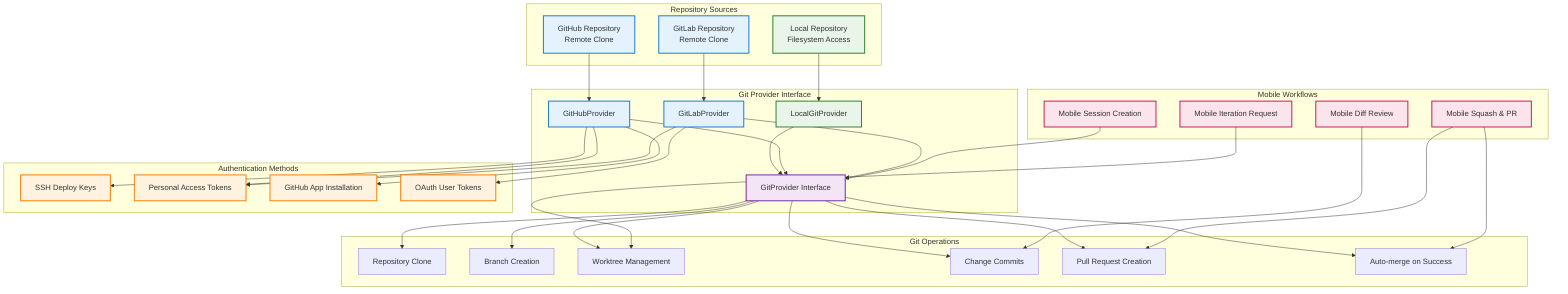 graph TD
    subgraph "Repository Sources"
        LR[Local Repository<br/>Filesystem Access]
        GHR[GitHub Repository<br/>Remote Clone]
        GLR[GitLab Repository<br/>Remote Clone]
    end
    
    subgraph "Git Provider Interface"
        GP[GitProvider Interface]
        LGP[LocalGitProvider]
        GHGP[GitHubProvider]
        GLGP[GitLabProvider]
    end
    
    subgraph "Authentication Methods"
        SSH[SSH Deploy Keys]
        TOKEN[Personal Access Tokens]
        APP[GitHub App Installation]
        OAUTH[OAuth User Tokens]
    end
    
    subgraph "Git Operations"
        CLONE[Repository Clone]
        BRANCH[Branch Creation]
        WORKTREE[Worktree Management]
        COMMIT[Change Commits]
        PR[Pull Request Creation]
        MERGE[Auto-merge on Success]
    end
    
    subgraph "Mobile Workflows"
        MSC[Mobile Session Creation]
        MIR[Mobile Iteration Request]
        MDF[Mobile Diff Review]
        MSQ[Mobile Squash & PR]
    end
    
    LR --> LGP
    GHR --> GHGP
    GLR --> GLGP
    
    LGP --> GP
    GHGP --> GP
    GLGP --> GP
    
    GHGP --> SSH
    GHGP --> TOKEN
    GHGP --> APP
    GLGP --> TOKEN
    GLGP --> OAUTH
    
    GP --> CLONE
    GP --> BRANCH
    GP --> WORKTREE
    GP --> COMMIT
    GP --> PR
    GP --> MERGE
    
    MSC --> GP
    MIR --> WORKTREE
    MDF --> COMMIT
    MSQ --> PR
    MSQ --> MERGE
    
    classDef local fill:#e8f5e8,stroke:#2e7d32,stroke-width:2px
    classDef remote fill:#e3f2fd,stroke:#1976d2,stroke-width:2px
    classDef auth fill:#fff3e0,stroke:#f57c00,stroke-width:2px
    classDef mobile fill:#fce4ec,stroke:#c2185b,stroke-width:2px
    classDef interface fill:#f3e5f5,stroke:#7b1fa2,stroke-width:2px
    
    class LR,LGP local
    class GHR,GLR,GHGP,GLGP remote
    class SSH,TOKEN,APP,OAUTH auth
    class MSC,MIR,MDF,MSQ mobile
    class GP interface